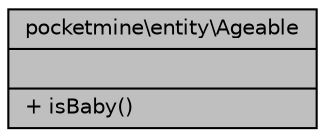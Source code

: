 digraph "pocketmine\entity\Ageable"
{
 // INTERACTIVE_SVG=YES
 // LATEX_PDF_SIZE
  edge [fontname="Helvetica",fontsize="10",labelfontname="Helvetica",labelfontsize="10"];
  node [fontname="Helvetica",fontsize="10",shape=record];
  Node1 [label="{pocketmine\\entity\\Ageable\n||+ isBaby()\l}",height=0.2,width=0.4,color="black", fillcolor="grey75", style="filled", fontcolor="black",tooltip=" "];
}
